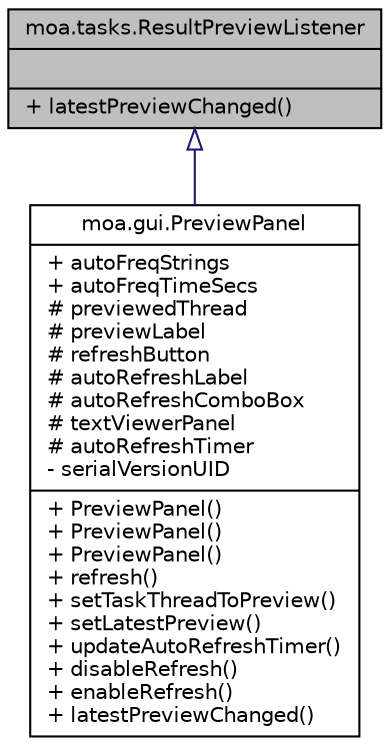 digraph G
{
  edge [fontname="Helvetica",fontsize="10",labelfontname="Helvetica",labelfontsize="10"];
  node [fontname="Helvetica",fontsize="10",shape=record];
  Node1 [label="{moa.tasks.ResultPreviewListener\n||+ latestPreviewChanged()\l}",height=0.2,width=0.4,color="black", fillcolor="grey75", style="filled" fontcolor="black"];
  Node1 -> Node2 [dir=back,color="midnightblue",fontsize="10",style="solid",arrowtail="empty",fontname="Helvetica"];
  Node2 [label="{moa.gui.PreviewPanel\n|+ autoFreqStrings\l+ autoFreqTimeSecs\l# previewedThread\l# previewLabel\l# refreshButton\l# autoRefreshLabel\l# autoRefreshComboBox\l# textViewerPanel\l# autoRefreshTimer\l- serialVersionUID\l|+ PreviewPanel()\l+ PreviewPanel()\l+ PreviewPanel()\l+ refresh()\l+ setTaskThreadToPreview()\l+ setLatestPreview()\l+ updateAutoRefreshTimer()\l+ disableRefresh()\l+ enableRefresh()\l+ latestPreviewChanged()\l}",height=0.2,width=0.4,color="black", fillcolor="white", style="filled",URL="$classmoa_1_1gui_1_1PreviewPanel.html",tooltip="This panel displays the running task preview text and buttons."];
}
